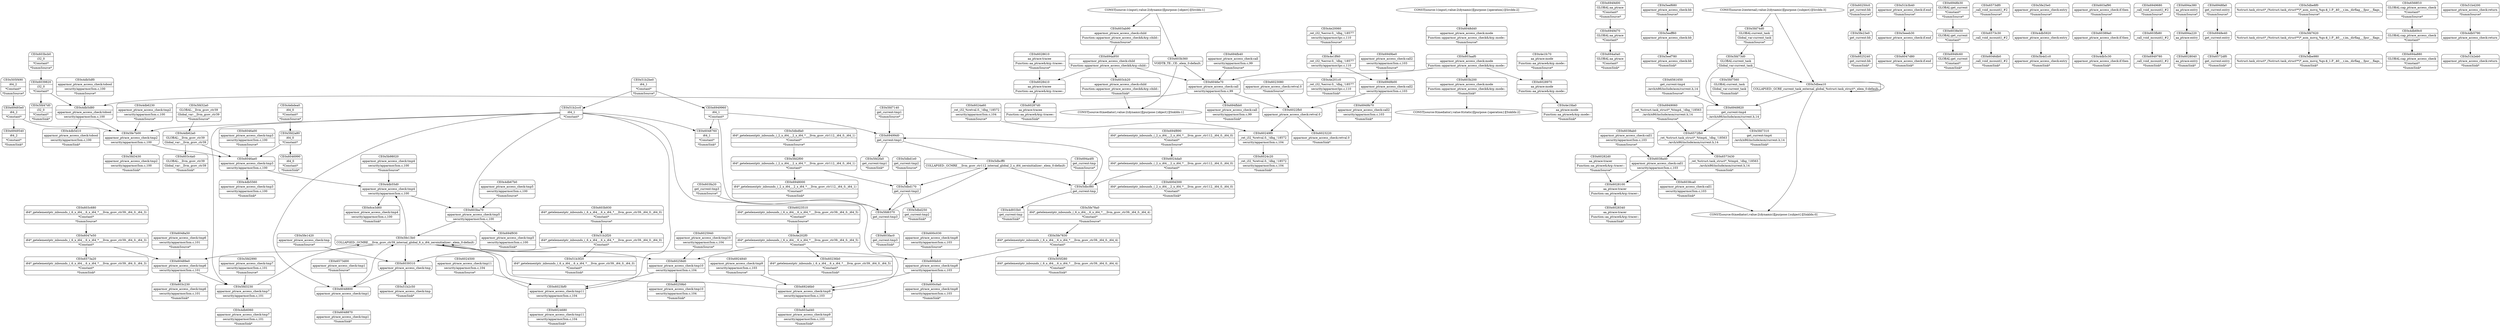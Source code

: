 digraph {
	CE0x603c4a0 [shape=record,shape=Mrecord,label="{CE0x603c4a0|GLOBAL:__llvm_gcov_ctr39|Global_var:__llvm_gcov_ctr39|*SummSink*}"]
	CE0x6949d70 [shape=record,shape=Mrecord,label="{CE0x6949d70|GLOBAL:aa_ptrace|*Constant*}"]
	CE0x5eef680 [shape=record,shape=Mrecord,label="{CE0x5eef680|apparmor_ptrace_access_check:bb|*SummSource*}"]
	"CONST[source:1(input),value:2(dynamic)][purpose:{operation}][SrcIdx:2]"
	"CONST[source:1(input),value:2(dynamic)][purpose:{object}][SrcIdx:1]"
	CE0x6028340 [shape=record,shape=Mrecord,label="{CE0x6028340|aa_ptrace:tracer|Function::aa_ptrace&Arg::tracer::|*SummSink*}"]
	CE0x60287d0 [shape=record,shape=Mrecord,label="{CE0x60287d0|aa_ptrace:tracee|Function::aa_ptrace&Arg::tracee::|*SummSink*}"]
	CE0x603fa20 [shape=record,shape=Mrecord,label="{CE0x603fa20|get_current:tmp3|*SummSource*}"]
	CE0x6038a40 [shape=record,shape=Mrecord,label="{CE0x6038a40|apparmor_ptrace_access_check:call1|security/apparmor/lsm.c,103}"]
	CE0x505f490 [shape=record,shape=Mrecord,label="{CE0x505f490|i64_2|*Constant*|*SummSource*}"]
	CE0x4e1ff40 [shape=record,shape=Mrecord,label="{CE0x4e1ff40|_ret_i32_%error.0,_!dbg_!18577|security/apparmor/ipc.c,110}"]
	CE0x6028100 [shape=record,shape=Mrecord,label="{CE0x6028100|aa_ptrace:tracer|Function::aa_ptrace&Arg::tracer::}"]
	CE0x603cb20 [shape=record,shape=Mrecord,label="{CE0x603cb20|apparmor_ptrace_access_check:child|Function::apparmor_ptrace_access_check&Arg::child::|*SummSink*}"]
	CE0x603ab90 [shape=record,shape=Mrecord,label="{CE0x603ab90|apparmor_ptrace_access_check:child|Function::apparmor_ptrace_access_check&Arg::child::|*SummSource*}"]
	CE0x5fd3230 [shape=record,shape=Mrecord,label="{CE0x5fd3230|apparmor_ptrace_access_check:tmp7|security/apparmor/lsm.c,101}"]
	CE0x6573430 [shape=record,shape=Mrecord,label="{CE0x6573430|_ret_%struct.task_struct*_%tmp4,_!dbg_!18563|./arch/x86/include/asm/current.h,14|*SummSink*}"]
	CE0x4e201c0 [shape=record,shape=Mrecord,label="{CE0x4e201c0|_ret_i32_%error.0,_!dbg_!18577|security/apparmor/ipc.c,110|*SummSink*}"]
	CE0x5eef780 [shape=record,shape=Mrecord,label="{CE0x5eef780|apparmor_ptrace_access_check:bb|*SummSink*}"]
	CE0x603b360 [shape=record,shape=Mrecord,label="{CE0x603b360|VOIDTB_TE:_CE:_elem_0:default:}"]
	CE0x51b2f20 [shape=record,shape=Mrecord,label="{CE0x51b2f20|i64*_getelementptr_inbounds_(_6_x_i64_,_6_x_i64_*___llvm_gcov_ctr39,_i64_0,_i64_0)|*Constant*}"]
	CE0x6046e70 [shape=record,shape=Mrecord,label="{CE0x6046e70|apparmor_ptrace_access_check:call|security/apparmor/lsm.c,99}"]
	CE0x6048d40 [shape=record,shape=Mrecord,label="{CE0x6048d40|apparmor_ptrace_access_check:mode|Function::apparmor_ptrace_access_check&Arg::mode::|*SummSource*}"]
	CE0x4e1fc70 [shape=record,shape=Mrecord,label="{CE0x4e1fc70|aa_ptrace:mode|Function::aa_ptrace&Arg::mode::|*SummSource*}"]
	CE0x694f930 [shape=record,shape=Mrecord,label="{CE0x694f930|apparmor_ptrace_access_check:tmp5|security/apparmor/lsm.c,100|*SummSink*}"]
	CE0x69493e0 [shape=record,shape=Mrecord,label="{CE0x69493e0|i64_2|*Constant*}"]
	CE0x603c230 [shape=record,shape=Mrecord,label="{CE0x603c230|apparmor_ptrace_access_check:tmp6|security/apparmor/lsm.c,101|*SummSink*}"]
	CE0x6949820 [shape=record,shape=Mrecord,label="{CE0x6949820|get_current:tmp4|./arch/x86/include/asm/current.h,14}"]
	CE0x5fd2fa0 [shape=record,shape=Mrecord,label="{CE0x5fd2fa0|get_current:tmp1|*SummSink*}"]
	CE0x5fe23e0 [shape=record,shape=Mrecord,label="{CE0x5fe23e0|get_current:bb}"]
	CE0x4db5d80 [shape=record,shape=Mrecord,label="{CE0x4db5d80|apparmor_ptrace_access_check:tobool|security/apparmor/lsm.c,100}"]
	CE0x6046a00 [shape=record,shape=Mrecord,label="{CE0x6046a00|apparmor_ptrace_access_check:tmp3|security/apparmor/lsm.c,100|*SummSource*}"]
	CE0x6024da0 [shape=record,shape=Mrecord,label="{CE0x6024da0|i64*_getelementptr_inbounds_(_2_x_i64_,_2_x_i64_*___llvm_gcov_ctr112,_i64_0,_i64_0)|*Constant*}"]
	CE0x6047d80 [shape=record,shape=Mrecord,label="{CE0x6047d80|apparmor_ptrace_access_check:if.end|*SummSink*}"]
	CE0x6948b30 [shape=record,shape=Mrecord,label="{CE0x6948b30|GLOBAL:get_current|*Constant*|*SummSource*}"]
	CE0x6048800 [shape=record,shape=Mrecord,label="{CE0x6048800|apparmor_ptrace_access_check:tmp1}"]
	CE0x4db6230 [shape=record,shape=Mrecord,label="{CE0x4db6230|apparmor_ptrace_access_check:tmp2|security/apparmor/lsm.c,100|*SummSource*}"]
	CE0x694fbb0 [shape=record,shape=Mrecord,label="{CE0x694fbb0|apparmor_ptrace_access_check:call|security/apparmor/lsm.c,99|*SummSink*}"]
	CE0x5eeff60 [shape=record,shape=Mrecord,label="{CE0x5eeff60|apparmor_ptrace_access_check:bb}"]
	CE0x603aaf0 [shape=record,shape=Mrecord,label="{CE0x603aaf0|apparmor_ptrace_access_check:mode|Function::apparmor_ptrace_access_check&Arg::mode::}"]
	CE0x6047e50 [shape=record,shape=Mrecord,label="{CE0x6047e50|i64*_getelementptr_inbounds_(_6_x_i64_,_6_x_i64_*___llvm_gcov_ctr39,_i64_0,_i64_3)|*Constant*}"]
	CE0x505f280 [shape=record,shape=Mrecord,label="{CE0x505f280|i64*_getelementptr_inbounds_(_6_x_i64_,_6_x_i64_*___llvm_gcov_ctr39,_i64_0,_i64_4)|*Constant*|*SummSink*}"]
	CE0x6573df0 [shape=record,shape=Mrecord,label="{CE0x6573df0|_call_void_mcount()_#2|*SummSource*}"]
	CE0x5b4d1c0 [shape=record,shape=Mrecord,label="{CE0x5b4d1c0|apparmor_ptrace_access_check:entry|*SummSink*}"]
	CE0x6023bf0 [shape=record,shape=Mrecord,label="{CE0x6023bf0|apparmor_ptrace_access_check:tmp11|security/apparmor/lsm.c,104}"]
	CE0x6023080 [shape=record,shape=Mrecord,label="{CE0x6023080|apparmor_ptrace_access_check:retval.0|*SummSource*}"]
	CE0x694a0a0 [shape=record,shape=Mrecord,label="{CE0x694a0a0|GLOBAL:aa_ptrace|*Constant*|*SummSink*}"]
	CE0x60389a0 [shape=record,shape=Mrecord,label="{CE0x60389a0|apparmor_ptrace_access_check:if.then}"]
	CE0x51b3b40 [shape=record,shape=Mrecord,label="{CE0x51b3b40|apparmor_ptrace_access_check:if.end|*SummSource*}"]
	CE0x60489e0 [shape=record,shape=Mrecord,label="{CE0x60489e0|apparmor_ptrace_access_check:tmp6|security/apparmor/lsm.c,101}"]
	CE0x60249f0 [shape=record,shape=Mrecord,label="{CE0x60249f0|_ret_i32_%retval.0,_!dbg_!18572|security/apparmor/lsm.c,104}"]
	CE0x6022fb0 [shape=record,shape=Mrecord,label="{CE0x6022fb0|apparmor_ptrace_access_check:retval.0}"]
	CE0x6024680 [shape=record,shape=Mrecord,label="{CE0x6024680|apparmor_ptrace_access_check:tmp11|security/apparmor/lsm.c,104|*SummSink*}"]
	CE0x5fd2a80 [shape=record,shape=Mrecord,label="{CE0x5fd2a80|i64_0|*Constant*}"]
	CE0x6949780 [shape=record,shape=Mrecord,label="{CE0x6949780|_call_void_mcount()_#2|*SummSink*}"]
	CE0x6572fb0 [shape=record,shape=Mrecord,label="{CE0x6572fb0|_ret_%struct.task_struct*_%tmp4,_!dbg_!18563|./arch/x86/include/asm/current.h,14}"]
	CE0x6028610 [shape=record,shape=Mrecord,label="{CE0x6028610|aa_ptrace:tracee|Function::aa_ptrace&Arg::tracee::|*SummSource*}"]
	CE0x6038ca0 [shape=record,shape=Mrecord,label="{CE0x6038ca0|apparmor_ptrace_access_check:call1|security/apparmor/lsm.c,103|*SummSink*}"]
	CE0x603ba70 [shape=record,shape=Mrecord,label="{CE0x603ba70|apparmor_ptrace_access_check:tmp5|security/apparmor/lsm.c,100}"]
	CE0x6949680 [shape=record,shape=Mrecord,label="{CE0x6949680|_call_void_mcount()_#2|*SummSource*}"]
	CE0x5fd2990 [shape=record,shape=Mrecord,label="{CE0x5fd2990|apparmor_ptrace_access_check:tmp7|security/apparmor/lsm.c,101|*SummSource*}"]
	CE0x6949d00 [shape=record,shape=Mrecord,label="{CE0x6949d00|GLOBAL:aa_ptrace|*Constant*|*SummSource*}"]
	CE0x6ce3d60 [shape=record,shape=Mrecord,label="{CE0x6ce3d60|apparmor_ptrace_access_check:tmp4|security/apparmor/lsm.c,100|*SummSink*}"]
	CE0x694a220 [shape=record,shape=Mrecord,label="{CE0x694a220|aa_ptrace:entry}"]
	CE0x6024a60 [shape=record,shape=Mrecord,label="{CE0x6024a60|_ret_i32_%retval.0,_!dbg_!18572|security/apparmor/lsm.c,104|*SummSource*}"]
	CE0x69499d0 [shape=record,shape=Mrecord,label="{CE0x69499d0|get_current:tmp1}"]
	CE0x603af90 [shape=record,shape=Mrecord,label="{CE0x603af90|apparmor_ptrace_access_check:if.then|*SummSource*}"]
	CE0x600d300 [shape=record,shape=Mrecord,label="{CE0x600d300|i64*_getelementptr_inbounds_(_2_x_i64_,_2_x_i64_*___llvm_gcov_ctr112,_i64_0,_i64_0)|*Constant*|*SummSink*}"]
	CE0x6023510 [shape=record,shape=Mrecord,label="{CE0x6023510|i64*_getelementptr_inbounds_(_6_x_i64_,_6_x_i64_*___llvm_gcov_ctr39,_i64_0,_i64_5)|*Constant*|*SummSource*}"]
	CE0x4e202f0 [shape=record,shape=Mrecord,label="{CE0x4e202f0|i64*_getelementptr_inbounds_(_6_x_i64_,_6_x_i64_*___llvm_gcov_ctr39,_i64_0,_i64_5)|*Constant*}"]
	CE0x5fe78a0 [shape=record,shape=Mrecord,label="{CE0x5fe78a0|i64*_getelementptr_inbounds_(_6_x_i64_,_6_x_i64_*___llvm_gcov_ctr39,_i64_0,_i64_4)|*Constant*|*SummSource*}"]
	CE0x51b2cc0 [shape=record,shape=Mrecord,label="{CE0x51b2cc0|i64_1|*Constant*}"]
	CE0x6949b70 [shape=record,shape=Mrecord,label="{CE0x6949b70|apparmor_ptrace_access_check:call2|security/apparmor/lsm.c,103|*SummSink*}"]
	CE0x6024500 [shape=record,shape=Mrecord,label="{CE0x6024500|apparmor_ptrace_access_check:tmp11|security/apparmor/lsm.c,104|*SummSource*}"]
	CE0x6948fa0 [shape=record,shape=Mrecord,label="{CE0x6948fa0|get_current:entry|*SummSource*}"]
	CE0x694f890 [shape=record,shape=Mrecord,label="{CE0x694f890|i64*_getelementptr_inbounds_(_2_x_i64_,_2_x_i64_*___llvm_gcov_ctr112,_i64_0,_i64_0)|*Constant*|*SummSource*}"]
	CE0x5fd73d0 [shape=record,shape=Mrecord,label="{CE0x5fd73d0|GLOBAL:current_task|Global_var:current_task}"]
	CE0x6028040 [shape=record,shape=Mrecord,label="{CE0x6028040|aa_ptrace:entry|*SummSink*}"]
	"CONST[source:0(mediator),value:2(dynamic)][purpose:{object}][SnkIdx:1]"
	CE0x4db5920 [shape=record,shape=Mrecord,label="{CE0x4db5920|apparmor_ptrace_access_check:entry}"]
	CE0x6039820 [shape=record,shape=Mrecord,label="{CE0x6039820|i32_0|*Constant*}"]
	CE0x4d933b0 [shape=record,shape=Mrecord,label="{CE0x4d933b0|get_current:tmp|*SummSink*}"]
	CE0x5fd7560 [shape=record,shape=Mrecord,label="{CE0x5fd7560|GLOBAL:current_task|Global_var:current_task|*SummSink*}"]
	CE0x4db5d10 [shape=record,shape=Mrecord,label="{CE0x4db5d10|apparmor_ptrace_access_check:tobool|security/apparmor/lsm.c,100|*SummSink*}"]
	CE0x4db6060 [shape=record,shape=Mrecord,label="{CE0x4db6060|apparmor_ptrace_access_check:tmp7|security/apparmor/lsm.c,101|*SummSink*}"]
	CE0x6948000 [shape=record,shape=Mrecord,label="{CE0x6948000|i64*_getelementptr_inbounds_(_2_x_i64_,_2_x_i64_*___llvm_gcov_ctr112,_i64_0,_i64_1)|*Constant*|*SummSink*}"]
	CE0x603b200 [shape=record,shape=Mrecord,label="{CE0x603b200|apparmor_ptrace_access_check:mode|Function::apparmor_ptrace_access_check&Arg::mode::|*SummSink*}"]
	CE0x51b2be0 [shape=record,shape=Mrecord,label="{CE0x51b2be0|i64_1|*Constant*|*SummSource*}"]
	CE0x600c030 [shape=record,shape=Mrecord,label="{CE0x600c030|apparmor_ptrace_access_check:tmp8|security/apparmor/lsm.c,103|*SummSource*}"]
	CE0x60259b0 [shape=record,shape=Mrecord,label="{CE0x60259b0|apparmor_ptrace_access_check:tmp10|security/apparmor/lsm.c,104|*SummSink*}"]
	CE0x603bcb0 [shape=record,shape=Mrecord,label="{CE0x603bcb0|i32_0|*Constant*|*SummSource*}"]
	CE0x694a4f0 [shape=record,shape=Mrecord,label="{CE0x694a4f0|get_current:tmp|*SummSource*}"]
	CE0x6573d00 [shape=record,shape=Mrecord,label="{CE0x6573d00|apparmor_ptrace_access_check:tmp1|*SummSource*}"]
	CE0x6046ae0 [shape=record,shape=Mrecord,label="{CE0x6046ae0|apparmor_ptrace_access_check:tmp3|security/apparmor/lsm.c,100}"]
	CE0x603ad40 [shape=record,shape=Mrecord,label="{CE0x603ad40|apparmor_ptrace_access_check:tmp9|security/apparmor/lsm.c,103|*SummSink*}"]
	CE0x6028970 [shape=record,shape=Mrecord,label="{CE0x6028970|aa_ptrace:mode|Function::aa_ptrace&Arg::mode::}"]
	"CONST[source:0(mediator),value:2(dynamic)][purpose:{subject}][SnkIdx:0]"
	CE0x5dbe980 [shape=record,shape=Mrecord,label="{CE0x5dbe980|%struct.task_struct*_(%struct.task_struct**)*_asm_movq_%gs:$_1:P_,$0_,_r,im,_dirflag_,_fpsr_,_flags_|*SummSink*}"]
	CE0x5fe1420 [shape=record,shape=Mrecord,label="{CE0x5fe1420|apparmor_ptrace_access_check:tmp|*SummSource*}"]
	CE0x6573a20 [shape=record,shape=Mrecord,label="{CE0x6573a20|i64*_getelementptr_inbounds_(_6_x_i64_,_6_x_i64_*___llvm_gcov_ctr39,_i64_0,_i64_3)|*Constant*|*SummSink*}"]
	CE0x5b98020 [shape=record,shape=Mrecord,label="{CE0x5b98020|apparmor_ptrace_access_check:tmp4|security/apparmor/lsm.c,100|*SummSource*}"]
	CE0x694a880 [shape=record,shape=Mrecord,label="{CE0x694a880|GLOBAL:cap_ptrace_access_check|*Constant*|*SummSink*}"]
	CE0x5fd7620 [shape=record,shape=Mrecord,label="{CE0x5fd7620|%struct.task_struct*_(%struct.task_struct**)*_asm_movq_%gs:$_1:P_,$0_,_r,im,_dirflag_,_fpsr_,_flags_}"]
	CE0x69246b0 [shape=record,shape=Mrecord,label="{CE0x69246b0|apparmor_ptrace_access_check:tmp9|security/apparmor/lsm.c,103}"]
	CE0x6023220 [shape=record,shape=Mrecord,label="{CE0x6023220|apparmor_ptrace_access_check:retval.0|*SummSink*}"]
	CE0x5fd2f00 [shape=record,shape=Mrecord,label="{CE0x5fd2f00|i64*_getelementptr_inbounds_(_2_x_i64_,_2_x_i64_*___llvm_gcov_ctr112,_i64_0,_i64_1)|*Constant*}"]
	CE0x5dbdfa0 [shape=record,shape=Mrecord,label="{CE0x5dbdfa0|i64*_getelementptr_inbounds_(_2_x_i64_,_2_x_i64_*___llvm_gcov_ctr112,_i64_0,_i64_1)|*Constant*|*SummSource*}"]
	CE0x60250c0 [shape=record,shape=Mrecord,label="{CE0x60250c0|get_current:bb|*SummSource*}"]
	CE0x6048a50 [shape=record,shape=Mrecord,label="{CE0x6048a50|apparmor_ptrace_access_check:tmp6|security/apparmor/lsm.c,101|*SummSource*}"]
	CE0x6948e40 [shape=record,shape=Mrecord,label="{CE0x6948e40|get_current:entry}"]
	CE0x4db69c0 [shape=record,shape=Mrecord,label="{CE0x4db69c0|GLOBAL:cap_ptrace_access_check|*Constant*}"]
	"CONST[source:2(external),value:2(dynamic)][purpose:{subject}][SrcIdx:3]"
	CE0x5dbd170 [shape=record,shape=Mrecord,label="{CE0x5dbd170|get_current:tmp2}"]
	CE0x5fd47d0 [shape=record,shape=Mrecord,label="{CE0x5fd47d0|i32_0|*Constant*|*SummSink*}"]
	CE0x694fb40 [shape=record,shape=Mrecord,label="{CE0x694fb40|apparmor_ptrace_access_check:call|security/apparmor/lsm.c,99|*SummSource*}"]
	CE0x51b4200 [shape=record,shape=Mrecord,label="{CE0x51b4200|apparmor_ptrace_access_check:return|*SummSource*}"]
	CE0x6024c20 [shape=record,shape=Mrecord,label="{CE0x6024c20|_ret_i32_%retval.0,_!dbg_!18572|security/apparmor/lsm.c,104|*SummSink*}"]
	CE0x5dbea10 [shape=record,shape=Mrecord,label="{CE0x5dbea10|COLLAPSED:_GCRE_current_task_external_global_%struct.task_struct*:_elem_0:default:}"]
	CE0x6048760 [shape=record,shape=Mrecord,label="{CE0x6048760|i64_1|*Constant*|*SummSink*}"]
	CE0x5fd6370 [shape=record,shape=Mrecord,label="{CE0x5fd6370|get_current:tmp3}"]
	CE0x5fd7140 [shape=record,shape=Mrecord,label="{CE0x5fd7140|get_current:tmp1|*SummSource*}"]
	CE0x4db5790 [shape=record,shape=Mrecord,label="{CE0x4db5790|apparmor_ptrace_access_check:return}"]
	CE0x60236b0 [shape=record,shape=Mrecord,label="{CE0x60236b0|i64*_getelementptr_inbounds_(_6_x_i64_,_6_x_i64_*___llvm_gcov_ctr39,_i64_0,_i64_5)|*Constant*|*SummSink*}"]
	CE0x6025240 [shape=record,shape=Mrecord,label="{CE0x6025240|get_current:bb|*SummSink*}"]
	CE0x5fd74d0 [shape=record,shape=Mrecord,label="{CE0x5fd74d0|GLOBAL:current_task|Global_var:current_task|*SummSource*}"]
	CE0x6568f10 [shape=record,shape=Mrecord,label="{CE0x6568f10|GLOBAL:cap_ptrace_access_check|*Constant*|*SummSource*}"]
	CE0x5fd32a0 [shape=record,shape=Mrecord,label="{CE0x5fd32a0|GLOBAL:__llvm_gcov_ctr39|Global_var:__llvm_gcov_ctr39|*SummSource*}"]
	CE0x5dbd1e0 [shape=record,shape=Mrecord,label="{CE0x5dbd1e0|get_current:tmp2|*SummSource*}"]
	CE0x4e20060 [shape=record,shape=Mrecord,label="{CE0x4e20060|_ret_i32_%error.0,_!dbg_!18577|security/apparmor/ipc.c,110|*SummSource*}"]
	CE0x4db5c30 [shape=record,shape=Mrecord,label="{CE0x4db5c30|apparmor_ptrace_access_check:if.then|*SummSink*}"]
	CE0x600bfc0 [shape=record,shape=Mrecord,label="{CE0x600bfc0|apparmor_ptrace_access_check:tmp8|security/apparmor/lsm.c,103}"]
	CE0x4db5560 [shape=record,shape=Mrecord,label="{CE0x4db5560|apparmor_ptrace_access_check:tmp3|security/apparmor/lsm.c,100|*SummSink*}"]
	CE0x60282d0 [shape=record,shape=Mrecord,label="{CE0x60282d0|aa_ptrace:tracer|Function::aa_ptrace&Arg::tracer::|*SummSource*}"]
	CE0x4db55d0 [shape=record,shape=Mrecord,label="{CE0x4db55d0|apparmor_ptrace_access_check:tmp4|security/apparmor/lsm.c,100}"]
	CE0x600c0a0 [shape=record,shape=Mrecord,label="{CE0x600c0a0|apparmor_ptrace_access_check:tmp8|security/apparmor/lsm.c,103|*SummSink*}"]
	CE0x6949be0 [shape=record,shape=Mrecord,label="{CE0x6949be0|apparmor_ptrace_access_check:call2|security/apparmor/lsm.c,103|*SummSource*}"]
	CE0x5dbcf80 [shape=record,shape=Mrecord,label="{CE0x5dbcf80|get_current:tmp}"]
	CE0x694a950 [shape=record,shape=Mrecord,label="{CE0x694a950|apparmor_ptrace_access_check:child|Function::apparmor_ptrace_access_check&Arg::child::}"]
	CE0x603c680 [shape=record,shape=Mrecord,label="{CE0x603c680|i64*_getelementptr_inbounds_(_6_x_i64_,_6_x_i64_*___llvm_gcov_ctr39,_i64_0,_i64_3)|*Constant*|*SummSource*}"]
	"CONST[source:0(mediator),value:0(static)][purpose:{operation}][SnkIdx:2]"
	CE0x5fe7830 [shape=record,shape=Mrecord,label="{CE0x5fe7830|i64*_getelementptr_inbounds_(_6_x_i64_,_6_x_i64_*___llvm_gcov_ctr39,_i64_0,_i64_4)|*Constant*}"]
	CE0x6028410 [shape=record,shape=Mrecord,label="{CE0x6028410|aa_ptrace:tracee|Function::aa_ptrace&Arg::tracee::}"]
	CE0x6949060 [shape=record,shape=Mrecord,label="{CE0x6949060|_ret_%struct.task_struct*_%tmp4,_!dbg_!18563|./arch/x86/include/asm/current.h,14|*SummSource*}"]
	CE0x6046db0 [shape=record,shape=Mrecord,label="{CE0x6046db0|_call_void_mcount()_#2|*SummSink*}"]
	CE0x5dbcff0 [shape=record,shape=Mrecord,label="{CE0x5dbcff0|COLLAPSED:_GCMRE___llvm_gcov_ctr112_internal_global_2_x_i64_zeroinitializer:_elem_0:default:}"]
	CE0x6573c30 [shape=record,shape=Mrecord,label="{CE0x6573c30|_call_void_mcount()_#2}"]
	CE0x6924840 [shape=record,shape=Mrecord,label="{CE0x6924840|apparmor_ptrace_access_check:tmp9|security/apparmor/lsm.c,103|*SummSource*}"]
	CE0x694a380 [shape=record,shape=Mrecord,label="{CE0x694a380|aa_ptrace:entry|*SummSource*}"]
	CE0x6949b00 [shape=record,shape=Mrecord,label="{CE0x6949b00|apparmor_ptrace_access_check:call2|security/apparmor/lsm.c,103}"]
	CE0x6949540 [shape=record,shape=Mrecord,label="{CE0x6949540|i64_2|*Constant*|*SummSink*}"]
	CE0x6561650 [shape=record,shape=Mrecord,label="{CE0x6561650|get_current:tmp4|./arch/x86/include/asm/current.h,14|*SummSource*}"]
	CE0x60258d0 [shape=record,shape=Mrecord,label="{CE0x60258d0|apparmor_ptrace_access_check:tmp10|security/apparmor/lsm.c,104}"]
	CE0x603b930 [shape=record,shape=Mrecord,label="{CE0x603b930|i64*_getelementptr_inbounds_(_6_x_i64_,_6_x_i64_*___llvm_gcov_ctr39,_i64_0,_i64_0)|*Constant*|*SummSource*}"]
	CE0x51b2eb0 [shape=record,shape=Mrecord,label="{CE0x51b2eb0|apparmor_ptrace_access_check:return|*SummSink*}"]
	CE0x5eeeb30 [shape=record,shape=Mrecord,label="{CE0x5eeeb30|apparmor_ptrace_access_check:if.end}"]
	CE0x4db62a0 [shape=record,shape=Mrecord,label="{CE0x4db62a0|GLOBAL:__llvm_gcov_ctr39|Global_var:__llvm_gcov_ctr39}"]
	CE0x6048870 [shape=record,shape=Mrecord,label="{CE0x6048870|apparmor_ptrace_access_check:tmp1|*SummSink*}"]
	CE0x5fe25e0 [shape=record,shape=Mrecord,label="{CE0x5fe25e0|apparmor_ptrace_access_check:entry|*SummSource*}"]
	CE0x603fb80 [shape=record,shape=Mrecord,label="{CE0x603fb80|_call_void_mcount()_#2}"]
	CE0x5fd7310 [shape=record,shape=Mrecord,label="{CE0x5fd7310|get_current:tmp4|./arch/x86/include/asm/current.h,14|*SummSink*}"]
	CE0x5dbd250 [shape=record,shape=Mrecord,label="{CE0x5dbd250|get_current:tmp2|*SummSink*}"]
	CE0x6038e50 [shape=record,shape=Mrecord,label="{CE0x6038e50|GLOBAL:get_current|*Constant*}"]
	CE0x51b3f20 [shape=record,shape=Mrecord,label="{CE0x51b3f20|i64*_getelementptr_inbounds_(_6_x_i64_,_6_x_i64_*___llvm_gcov_ctr39,_i64_0,_i64_0)|*Constant*|*SummSink*}"]
	CE0x5dbe8f0 [shape=record,shape=Mrecord,label="{CE0x5dbe8f0|%struct.task_struct*_(%struct.task_struct**)*_asm_movq_%gs:$_1:P_,$0_,_r,im,_dirflag_,_fpsr_,_flags_|*SummSource*}"]
	CE0x6046990 [shape=record,shape=Mrecord,label="{CE0x6046990|i64_0|*Constant*|*SummSink*}"]
	CE0x5fe13b0 [shape=record,shape=Mrecord,label="{CE0x5fe13b0|COLLAPSED:_GCMRE___llvm_gcov_ctr39_internal_global_6_x_i64_zeroinitializer:_elem_0:default:}"]
	CE0x4db5df0 [shape=record,shape=Mrecord,label="{CE0x4db5df0|apparmor_ptrace_access_check:tobool|security/apparmor/lsm.c,100|*SummSource*}"]
	CE0x4ebdea0 [shape=record,shape=Mrecord,label="{CE0x4ebdea0|i64_0|*Constant*|*SummSource*}"]
	CE0x6572df0 [shape=record,shape=Mrecord,label="{CE0x6572df0|get_current:entry|*SummSink*}"]
	CE0x5fd3430 [shape=record,shape=Mrecord,label="{CE0x5fd3430|apparmor_ptrace_access_check:tmp2|security/apparmor/lsm.c,100|*SummSink*}"]
	CE0x603fac0 [shape=record,shape=Mrecord,label="{CE0x603fac0|get_current:tmp3|*SummSink*}"]
	CE0x51b2c50 [shape=record,shape=Mrecord,label="{CE0x51b2c50|apparmor_ptrace_access_check:tmp|*SummSink*}"]
	CE0x5fe7b00 [shape=record,shape=Mrecord,label="{CE0x5fe7b00|apparmor_ptrace_access_check:tmp2|security/apparmor/lsm.c,100}"]
	CE0x4e1fda0 [shape=record,shape=Mrecord,label="{CE0x4e1fda0|aa_ptrace:mode|Function::aa_ptrace&Arg::mode::|*SummSink*}"]
	CE0x4db67b0 [shape=record,shape=Mrecord,label="{CE0x4db67b0|apparmor_ptrace_access_check:tmp5|security/apparmor/lsm.c,100|*SummSource*}"]
	CE0x6025940 [shape=record,shape=Mrecord,label="{CE0x6025940|apparmor_ptrace_access_check:tmp10|security/apparmor/lsm.c,104|*SummSource*}"]
	CE0x6949960 [shape=record,shape=Mrecord,label="{CE0x6949960|i64_1|*Constant*}"]
	CE0x6038ab0 [shape=record,shape=Mrecord,label="{CE0x6038ab0|apparmor_ptrace_access_check:call1|security/apparmor/lsm.c,103|*SummSource*}"]
	CE0x6948c60 [shape=record,shape=Mrecord,label="{CE0x6948c60|GLOBAL:get_current|*Constant*|*SummSink*}"]
	CE0x6039310 [shape=record,shape=Mrecord,label="{CE0x6039310|apparmor_ptrace_access_check:tmp}"]
	CE0x51b2cc0 -> CE0x5fe7b00
	CE0x603fb80 -> CE0x6949780
	CE0x6948fa0 -> CE0x6948e40
	CE0x6022fb0 -> CE0x60249f0
	CE0x694a220 -> CE0x6028040
	CE0x60249f0 -> CE0x6024c20
	CE0x6949960 -> CE0x5fd6370
	CE0x6039820 -> CE0x5fd47d0
	CE0x6573df0 -> CE0x6573c30
	CE0x5dbcf80 -> CE0x69499d0
	CE0x6572fb0 -> CE0x6573430
	CE0x51b2cc0 -> CE0x603ba70
	CE0x4e202f0 -> CE0x60258d0
	CE0x51b2cc0 -> CE0x6048800
	CE0x6038ca0 -> "CONST[source:0(mediator),value:2(dynamic)][purpose:{subject}][SnkIdx:0]"
	CE0x6039310 -> CE0x51b2c50
	CE0x4db67b0 -> CE0x603ba70
	CE0x60489e0 -> CE0x5fd3230
	CE0x6028410 -> CE0x60287d0
	CE0x5dbd170 -> CE0x5fd6370
	CE0x5fd73d0 -> CE0x6949820
	CE0x6023bf0 -> CE0x6024680
	"CONST[source:1(input),value:2(dynamic)][purpose:{object}][SrcIdx:1]" -> CE0x603b360
	CE0x6949b00 -> CE0x6022fb0
	CE0x4db62a0 -> CE0x603c4a0
	CE0x5dbea10 -> CE0x6949820
	CE0x6949960 -> CE0x6048760
	CE0x5fd6370 -> CE0x5dbcff0
	CE0x5fd73d0 -> CE0x5fd7560
	CE0x4db55d0 -> CE0x6ce3d60
	CE0x6048800 -> CE0x5fe13b0
	CE0x4db5df0 -> CE0x4db5d80
	CE0x603b360 -> CE0x6046e70
	CE0x6948b30 -> CE0x6038e50
	CE0x694a950 -> CE0x6046e70
	CE0x5fd7140 -> CE0x69499d0
	CE0x603cb20 -> "CONST[source:0(mediator),value:2(dynamic)][purpose:{object}][SnkIdx:1]"
	CE0x6038ab0 -> CE0x6038a40
	"CONST[source:2(external),value:2(dynamic)][purpose:{subject}][SrcIdx:3]" -> CE0x5dbea10
	CE0x603bcb0 -> CE0x6039820
	CE0x6573c30 -> CE0x6046db0
	CE0x694fb40 -> CE0x6046e70
	CE0x5dbe8f0 -> CE0x5fd7620
	CE0x4ebdea0 -> CE0x5fd2a80
	CE0x51b2be0 -> CE0x51b2cc0
	CE0x6024a60 -> CE0x60249f0
	CE0x6039820 -> CE0x4db5d80
	CE0x5fe13b0 -> CE0x600bfc0
	CE0x5eef680 -> CE0x5eeff60
	CE0x6038a40 -> CE0x6038ca0
	CE0x5fe7b00 -> CE0x6046ae0
	CE0x4db5d80 -> CE0x4db5d10
	CE0x6949d70 -> CE0x694a0a0
	CE0x5fd2f00 -> CE0x6948000
	CE0x51b2cc0 -> CE0x5fd3230
	CE0x5dbea10 -> "CONST[source:0(mediator),value:2(dynamic)][purpose:{subject}][SnkIdx:0]"
	CE0x5dbcff0 -> CE0x5dbcf80
	CE0x603aaf0 -> CE0x603b200
	CE0x60258d0 -> CE0x60259b0
	CE0x6948e40 -> CE0x6572df0
	CE0x6028610 -> CE0x6028410
	CE0x6046e70 -> CE0x4db5d80
	CE0x5fd7620 -> CE0x5dbe980
	CE0x694a950 -> CE0x6028410
	CE0x69499d0 -> CE0x5fd2fa0
	CE0x5fe7830 -> CE0x505f280
	CE0x600bfc0 -> CE0x69246b0
	CE0x4e202f0 -> CE0x60236b0
	CE0x694a4f0 -> CE0x5dbcf80
	CE0x6039310 -> CE0x6048800
	CE0x5dbd170 -> CE0x5dbd250
	CE0x6046ae0 -> CE0x4db5560
	CE0x603aaf0 -> CE0x6028970
	CE0x4db69c0 -> CE0x694a880
	CE0x6949680 -> CE0x603fb80
	CE0x4e1ff40 -> CE0x4e201c0
	CE0x6046e70 -> CE0x694fbb0
	CE0x5fd2a80 -> CE0x6046ae0
	CE0x51b2f20 -> CE0x51b3f20
	CE0x6024da0 -> CE0x5dbcf80
	CE0x6038a40 -> CE0x6028100
	CE0x4e20060 -> CE0x4e1ff40
	CE0x6024da0 -> CE0x600d300
	CE0x60282d0 -> CE0x6028100
	CE0x6048a50 -> CE0x60489e0
	CE0x5fe23e0 -> CE0x6025240
	CE0x4db62a0 -> CE0x6046ae0
	CE0x600c030 -> CE0x600bfc0
	CE0x603b930 -> CE0x51b2f20
	CE0x60250c0 -> CE0x5fe23e0
	CE0x6048800 -> CE0x6048870
	"CONST[source:1(input),value:2(dynamic)][purpose:{operation}][SrcIdx:2]" -> CE0x6048d40
	CE0x6949820 -> CE0x5fd7310
	CE0x69493e0 -> CE0x6949540
	CE0x6047e50 -> CE0x60489e0
	CE0x5dbcff0 -> CE0x5dbd170
	CE0x51b2f20 -> CE0x6039310
	CE0x5eeeb30 -> CE0x6047d80
	CE0x69246b0 -> CE0x603ad40
	CE0x51b2cc0 -> CE0x6023bf0
	CE0x5fd2990 -> CE0x5fd3230
	CE0x6023080 -> CE0x6022fb0
	CE0x51b2be0 -> CE0x6949960
	CE0x4db6230 -> CE0x5fe7b00
	CE0x60489e0 -> CE0x603c230
	CE0x4db5d80 -> CE0x5fe7b00
	CE0x6028100 -> CE0x6028340
	CE0x6048d40 -> CE0x603aaf0
	CE0x5fe13b0 -> CE0x4db55d0
	CE0x5fd3230 -> CE0x4db6060
	CE0x5dbea10 -> CE0x5dbea10
	CE0x5b98020 -> CE0x4db55d0
	CE0x6949060 -> CE0x6572fb0
	CE0x5fd2a80 -> CE0x6046990
	CE0x51b4200 -> CE0x4db5790
	CE0x6038e50 -> CE0x6948c60
	CE0x603fa20 -> CE0x5fd6370
	"CONST[source:2(external),value:2(dynamic)][purpose:{subject}][SrcIdx:3]" -> CE0x5fd74d0
	CE0x505f490 -> CE0x69493e0
	CE0x5fe13b0 -> CE0x60258d0
	CE0x5fe13b0 -> CE0x6039310
	CE0x603af90 -> CE0x60389a0
	CE0x60258d0 -> CE0x6023bf0
	CE0x5fe7830 -> CE0x600bfc0
	CE0x603ab90 -> CE0x694a950
	CE0x603ba70 -> CE0x5fe13b0
	CE0x603c680 -> CE0x6047e50
	CE0x6949d00 -> CE0x6949d70
	CE0x5fd3230 -> CE0x5fe13b0
	CE0x5dbdfa0 -> CE0x5fd2f00
	CE0x6949be0 -> CE0x6949b00
	CE0x5dbcf80 -> CE0x4d933b0
	CE0x6949960 -> CE0x69499d0
	CE0x6025940 -> CE0x60258d0
	CE0x6023510 -> CE0x4e202f0
	"CONST[source:1(input),value:2(dynamic)][purpose:{object}][SrcIdx:1]" -> CE0x603ab90
	CE0x5fe78a0 -> CE0x5fe7830
	CE0x6046e70 -> CE0x6022fb0
	CE0x51b2cc0 -> CE0x6048760
	CE0x6047e50 -> CE0x6573a20
	CE0x4e1fc70 -> CE0x6028970
	CE0x6949b00 -> CE0x6949b70
	CE0x51b2cc0 -> CE0x69246b0
	CE0x6046ae0 -> CE0x4db55d0
	CE0x6572fb0 -> CE0x6038a40
	CE0x6023bf0 -> CE0x5fe13b0
	CE0x694a950 -> CE0x603cb20
	CE0x600bfc0 -> CE0x600c0a0
	CE0x5fd74d0 -> CE0x5fd73d0
	CE0x6028970 -> CE0x4e1fda0
	CE0x6561650 -> CE0x6949820
	CE0x69493e0 -> CE0x5fe7b00
	CE0x5fe7b00 -> CE0x5fd3430
	CE0x5fd6370 -> CE0x603fac0
	CE0x5dbd1e0 -> CE0x5dbd170
	CE0x603b360 -> "CONST[source:0(mediator),value:2(dynamic)][purpose:{object}][SnkIdx:1]"
	CE0x5fd2f00 -> CE0x5dbd170
	CE0x4db55d0 -> CE0x603ba70
	CE0x4db5790 -> CE0x51b2eb0
	CE0x69246b0 -> CE0x5fe13b0
	CE0x6949820 -> CE0x6572fb0
	CE0x5fe1420 -> CE0x6039310
	CE0x5fe13b0 -> CE0x60489e0
	CE0x603ba70 -> CE0x694f930
	CE0x694a380 -> CE0x694a220
	CE0x6568f10 -> CE0x4db69c0
	CE0x4e1ff40 -> CE0x6949b00
	CE0x6024500 -> CE0x6023bf0
	CE0x69499d0 -> CE0x5dbcff0
	CE0x5fd32a0 -> CE0x4db62a0
	CE0x6046a00 -> CE0x6046ae0
	CE0x4db5920 -> CE0x5b4d1c0
	CE0x694f890 -> CE0x6024da0
	CE0x6924840 -> CE0x69246b0
	CE0x51b3b40 -> CE0x5eeeb30
	CE0x603b200 -> "CONST[source:0(mediator),value:0(static)][purpose:{operation}][SnkIdx:2]"
	CE0x5eeff60 -> CE0x5eef780
	CE0x5fd73d0 -> CE0x5dbea10
	CE0x60389a0 -> CE0x4db5c30
	CE0x6573d00 -> CE0x6048800
	CE0x603aaf0 -> CE0x6046e70
	CE0x6022fb0 -> CE0x6023220
	CE0x5fe25e0 -> CE0x4db5920
}